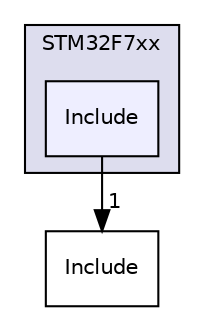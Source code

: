 digraph "/home/developer/mtrain-firmware/external/CMSIS/Device/STM32F7xx/Include" {
  compound=true
  node [ fontsize="10", fontname="Helvetica"];
  edge [ labelfontsize="10", labelfontname="Helvetica"];
  subgraph clusterdir_ca6b782e1e582c29d056b3c0e389f791 {
    graph [ bgcolor="#ddddee", pencolor="black", label="STM32F7xx" fontname="Helvetica", fontsize="10", URL="dir_ca6b782e1e582c29d056b3c0e389f791.html"]
  dir_2f3cbb038120cdaba8627982788693d8 [shape=box, label="Include", style="filled", fillcolor="#eeeeff", pencolor="black", URL="dir_2f3cbb038120cdaba8627982788693d8.html"];
  }
  dir_ea7e36173fdf5d3e10f7d99384a1945b [shape=box label="Include" URL="dir_ea7e36173fdf5d3e10f7d99384a1945b.html"];
  dir_2f3cbb038120cdaba8627982788693d8->dir_ea7e36173fdf5d3e10f7d99384a1945b [headlabel="1", labeldistance=1.5 headhref="dir_000019_000032.html"];
}
